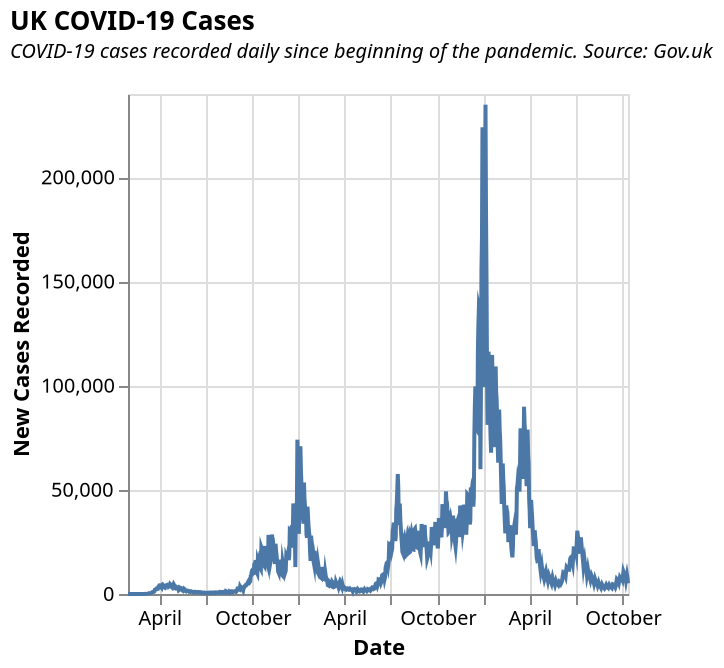 {
  "$schema": "https://vega.github.io/schema/vega-lite/v5.json",
  "description": "A simple bar chart with embedded data.",
  "title": {
    "text": "UK COVID-19 Cases",
    "subtitle": [
      "COVID-19 cases recorded daily since beginning of the pandemic. Source: Gov.uk ",
      ""
    ],
    "subtitleFontStyle": "italic",
    "subtitleFontSize": 10,
    "anchor": "start",
    "color": "black"
  },
  "height": 250,
  "width": 250,
  "data": {
    "values": [
      {
        "date": "2022-10-12",
        "newCasesBySpecimenDate": 5146
      },
      {
        "date": "2022-10-11",
        "newCasesBySpecimenDate": 7894
      },
      {
        "date": "2022-10-10",
        "newCasesBySpecimenDate": 9283
      },
      {
        "date": "2022-10-09",
        "newCasesBySpecimenDate": 7843
      },
      {
        "date": "2022-10-08",
        "newCasesBySpecimenDate": 6393
      },
      {
        "date": "2022-10-07",
        "newCasesBySpecimenDate": 8028
      },
      {
        "date": "2022-10-06",
        "newCasesBySpecimenDate": 8516
      },
      {
        "date": "2022-10-05",
        "newCasesBySpecimenDate": 9340
      },
      {
        "date": "2022-10-04",
        "newCasesBySpecimenDate": 10134
      },
      {
        "date": "2022-10-03",
        "newCasesBySpecimenDate": 10825
      },
      {
        "date": "2022-10-02",
        "newCasesBySpecimenDate": 8573
      },
      {
        "date": "2022-10-01",
        "newCasesBySpecimenDate": 6552
      },
      {
        "date": "2022-09-30",
        "newCasesBySpecimenDate": 7071
      },
      {
        "date": "2022-09-29",
        "newCasesBySpecimenDate": 7321
      },
      {
        "date": "2022-09-28",
        "newCasesBySpecimenDate": 7759
      },
      {
        "date": "2022-09-27",
        "newCasesBySpecimenDate": 7603
      },
      {
        "date": "2022-09-26",
        "newCasesBySpecimenDate": 8018
      },
      {
        "date": "2022-09-25",
        "newCasesBySpecimenDate": 6722
      },
      {
        "date": "2022-09-24",
        "newCasesBySpecimenDate": 5302
      },
      {
        "date": "2022-09-23",
        "newCasesBySpecimenDate": 5995
      },
      {
        "date": "2022-09-22",
        "newCasesBySpecimenDate": 6285
      },
      {
        "date": "2022-09-21",
        "newCasesBySpecimenDate": 6915
      },
      {
        "date": "2022-09-20",
        "newCasesBySpecimenDate": 7194
      },
      {
        "date": "2022-09-19",
        "newCasesBySpecimenDate": 5701
      },
      {
        "date": "2022-09-18",
        "newCasesBySpecimenDate": 3937
      },
      {
        "date": "2022-09-17",
        "newCasesBySpecimenDate": 3176
      },
      {
        "date": "2022-09-16",
        "newCasesBySpecimenDate": 3700
      },
      {
        "date": "2022-09-15",
        "newCasesBySpecimenDate": 4176
      },
      {
        "date": "2022-09-14",
        "newCasesBySpecimenDate": 4404
      },
      {
        "date": "2022-09-13",
        "newCasesBySpecimenDate": 4556
      },
      {
        "date": "2022-09-12",
        "newCasesBySpecimenDate": 4676
      },
      {
        "date": "2022-09-11",
        "newCasesBySpecimenDate": 3869
      },
      {
        "date": "2022-09-10",
        "newCasesBySpecimenDate": 2855
      },
      {
        "date": "2022-09-09",
        "newCasesBySpecimenDate": 3097
      },
      {
        "date": "2022-09-08",
        "newCasesBySpecimenDate": 3250
      },
      {
        "date": "2022-09-07",
        "newCasesBySpecimenDate": 3743
      },
      {
        "date": "2022-09-06",
        "newCasesBySpecimenDate": 3930
      },
      {
        "date": "2022-09-05",
        "newCasesBySpecimenDate": 4382
      },
      {
        "date": "2022-09-04",
        "newCasesBySpecimenDate": 3759
      },
      {
        "date": "2022-09-03",
        "newCasesBySpecimenDate": 2969
      },
      {
        "date": "2022-09-02",
        "newCasesBySpecimenDate": 3235
      },
      {
        "date": "2022-09-01",
        "newCasesBySpecimenDate": 3760
      },
      {
        "date": "2022-08-31",
        "newCasesBySpecimenDate": 3964
      },
      {
        "date": "2022-08-30",
        "newCasesBySpecimenDate": 4473
      },
      {
        "date": "2022-08-29",
        "newCasesBySpecimenDate": 3936
      },
      {
        "date": "2022-08-28",
        "newCasesBySpecimenDate": 2881
      },
      {
        "date": "2022-08-27",
        "newCasesBySpecimenDate": 2586
      },
      {
        "date": "2022-08-26",
        "newCasesBySpecimenDate": 2988
      },
      {
        "date": "2022-08-25",
        "newCasesBySpecimenDate": 3252
      },
      {
        "date": "2022-08-24",
        "newCasesBySpecimenDate": 3894
      },
      {
        "date": "2022-08-23",
        "newCasesBySpecimenDate": 4015
      },
      {
        "date": "2022-08-22",
        "newCasesBySpecimenDate": 4505
      },
      {
        "date": "2022-08-21",
        "newCasesBySpecimenDate": 3534
      },
      {
        "date": "2022-08-20",
        "newCasesBySpecimenDate": 2828
      },
      {
        "date": "2022-08-19",
        "newCasesBySpecimenDate": 3313
      },
      {
        "date": "2022-08-18",
        "newCasesBySpecimenDate": 3856
      },
      {
        "date": "2022-08-17",
        "newCasesBySpecimenDate": 4381
      },
      {
        "date": "2022-08-16",
        "newCasesBySpecimenDate": 4827
      },
      {
        "date": "2022-08-15",
        "newCasesBySpecimenDate": 5592
      },
      {
        "date": "2022-08-14",
        "newCasesBySpecimenDate": 4778
      },
      {
        "date": "2022-08-13",
        "newCasesBySpecimenDate": 3967
      },
      {
        "date": "2022-08-12",
        "newCasesBySpecimenDate": 4774
      },
      {
        "date": "2022-08-11",
        "newCasesBySpecimenDate": 5440
      },
      {
        "date": "2022-08-10",
        "newCasesBySpecimenDate": 5989
      },
      {
        "date": "2022-08-09",
        "newCasesBySpecimenDate": 6460
      },
      {
        "date": "2022-08-08",
        "newCasesBySpecimenDate": 7223
      },
      {
        "date": "2022-08-07",
        "newCasesBySpecimenDate": 5898
      },
      {
        "date": "2022-08-06",
        "newCasesBySpecimenDate": 4850
      },
      {
        "date": "2022-08-05",
        "newCasesBySpecimenDate": 5858
      },
      {
        "date": "2022-08-04",
        "newCasesBySpecimenDate": 6517
      },
      {
        "date": "2022-08-03",
        "newCasesBySpecimenDate": 7410
      },
      {
        "date": "2022-08-02",
        "newCasesBySpecimenDate": 8161
      },
      {
        "date": "2022-08-01",
        "newCasesBySpecimenDate": 8812
      },
      {
        "date": "2022-07-31",
        "newCasesBySpecimenDate": 7667
      },
      {
        "date": "2022-07-30",
        "newCasesBySpecimenDate": 6612
      },
      {
        "date": "2022-07-29",
        "newCasesBySpecimenDate": 7582
      },
      {
        "date": "2022-07-28",
        "newCasesBySpecimenDate": 8338
      },
      {
        "date": "2022-07-27",
        "newCasesBySpecimenDate": 9431
      },
      {
        "date": "2022-07-26",
        "newCasesBySpecimenDate": 10480
      },
      {
        "date": "2022-07-25",
        "newCasesBySpecimenDate": 11927
      },
      {
        "date": "2022-07-24",
        "newCasesBySpecimenDate": 10213
      },
      {
        "date": "2022-07-23",
        "newCasesBySpecimenDate": 8905
      },
      {
        "date": "2022-07-22",
        "newCasesBySpecimenDate": 11175
      },
      {
        "date": "2022-07-21",
        "newCasesBySpecimenDate": 12788
      },
      {
        "date": "2022-07-20",
        "newCasesBySpecimenDate": 14533
      },
      {
        "date": "2022-07-19",
        "newCasesBySpecimenDate": 14864
      },
      {
        "date": "2022-07-18",
        "newCasesBySpecimenDate": 16915
      },
      {
        "date": "2022-07-17",
        "newCasesBySpecimenDate": 15704
      },
      {
        "date": "2022-07-16",
        "newCasesBySpecimenDate": 13671
      },
      {
        "date": "2022-07-15",
        "newCasesBySpecimenDate": 16625
      },
      {
        "date": "2022-07-14",
        "newCasesBySpecimenDate": 19340
      },
      {
        "date": "2022-07-13",
        "newCasesBySpecimenDate": 21639
      },
      {
        "date": "2022-07-12",
        "newCasesBySpecimenDate": 24372
      },
      {
        "date": "2022-07-11",
        "newCasesBySpecimenDate": 27195
      },
      {
        "date": "2022-07-10",
        "newCasesBySpecimenDate": 23039
      },
      {
        "date": "2022-07-09",
        "newCasesBySpecimenDate": 19351
      },
      {
        "date": "2022-07-08",
        "newCasesBySpecimenDate": 22169
      },
      {
        "date": "2022-07-07",
        "newCasesBySpecimenDate": 24048
      },
      {
        "date": "2022-07-06",
        "newCasesBySpecimenDate": 26731
      },
      {
        "date": "2022-07-05",
        "newCasesBySpecimenDate": 28115
      },
      {
        "date": "2022-07-04",
        "newCasesBySpecimenDate": 30383
      },
      {
        "date": "2022-07-03",
        "newCasesBySpecimenDate": 25170
      },
      {
        "date": "2022-07-02",
        "newCasesBySpecimenDate": 19589
      },
      {
        "date": "2022-07-01",
        "newCasesBySpecimenDate": 21060
      },
      {
        "date": "2022-06-30",
        "newCasesBySpecimenDate": 21507
      },
      {
        "date": "2022-06-29",
        "newCasesBySpecimenDate": 21720
      },
      {
        "date": "2022-06-28",
        "newCasesBySpecimenDate": 21868
      },
      {
        "date": "2022-06-27",
        "newCasesBySpecimenDate": 21896
      },
      {
        "date": "2022-06-26",
        "newCasesBySpecimenDate": 18037
      },
      {
        "date": "2022-06-25",
        "newCasesBySpecimenDate": 14472
      },
      {
        "date": "2022-06-24",
        "newCasesBySpecimenDate": 15623
      },
      {
        "date": "2022-06-23",
        "newCasesBySpecimenDate": 16696
      },
      {
        "date": "2022-06-22",
        "newCasesBySpecimenDate": 17761
      },
      {
        "date": "2022-06-21",
        "newCasesBySpecimenDate": 17529
      },
      {
        "date": "2022-06-20",
        "newCasesBySpecimenDate": 16917
      },
      {
        "date": "2022-06-19",
        "newCasesBySpecimenDate": 14523
      },
      {
        "date": "2022-06-18",
        "newCasesBySpecimenDate": 11636
      },
      {
        "date": "2022-06-17",
        "newCasesBySpecimenDate": 11641
      },
      {
        "date": "2022-06-16",
        "newCasesBySpecimenDate": 11911
      },
      {
        "date": "2022-06-15",
        "newCasesBySpecimenDate": 12386
      },
      {
        "date": "2022-06-14",
        "newCasesBySpecimenDate": 12660
      },
      {
        "date": "2022-06-13",
        "newCasesBySpecimenDate": 12955
      },
      {
        "date": "2022-06-12",
        "newCasesBySpecimenDate": 10716
      },
      {
        "date": "2022-06-11",
        "newCasesBySpecimenDate": 8466
      },
      {
        "date": "2022-06-10",
        "newCasesBySpecimenDate": 9154
      },
      {
        "date": "2022-06-09",
        "newCasesBySpecimenDate": 9588
      },
      {
        "date": "2022-06-08",
        "newCasesBySpecimenDate": 9953
      },
      {
        "date": "2022-06-07",
        "newCasesBySpecimenDate": 9482
      },
      {
        "date": "2022-06-06",
        "newCasesBySpecimenDate": 9799
      },
      {
        "date": "2022-06-05",
        "newCasesBySpecimenDate": 8351
      },
      {
        "date": "2022-06-04",
        "newCasesBySpecimenDate": 6277
      },
      {
        "date": "2022-06-03",
        "newCasesBySpecimenDate": 5582
      },
      {
        "date": "2022-06-02",
        "newCasesBySpecimenDate": 5081
      },
      {
        "date": "2022-06-01",
        "newCasesBySpecimenDate": 5713
      },
      {
        "date": "2022-05-31",
        "newCasesBySpecimenDate": 5732
      },
      {
        "date": "2022-05-30",
        "newCasesBySpecimenDate": 5927
      },
      {
        "date": "2022-05-29",
        "newCasesBySpecimenDate": 4686
      },
      {
        "date": "2022-05-28",
        "newCasesBySpecimenDate": 4153
      },
      {
        "date": "2022-05-27",
        "newCasesBySpecimenDate": 4492
      },
      {
        "date": "2022-05-26",
        "newCasesBySpecimenDate": 4818
      },
      {
        "date": "2022-05-25",
        "newCasesBySpecimenDate": 5190
      },
      {
        "date": "2022-05-24",
        "newCasesBySpecimenDate": 5593
      },
      {
        "date": "2022-05-23",
        "newCasesBySpecimenDate": 6247
      },
      {
        "date": "2022-05-22",
        "newCasesBySpecimenDate": 5151
      },
      {
        "date": "2022-05-21",
        "newCasesBySpecimenDate": 4243
      },
      {
        "date": "2022-05-20",
        "newCasesBySpecimenDate": 5047
      },
      {
        "date": "2022-05-19",
        "newCasesBySpecimenDate": 5784
      },
      {
        "date": "2022-05-18",
        "newCasesBySpecimenDate": 6390
      },
      {
        "date": "2022-05-17",
        "newCasesBySpecimenDate": 6831
      },
      {
        "date": "2022-05-16",
        "newCasesBySpecimenDate": 7883
      },
      {
        "date": "2022-05-15",
        "newCasesBySpecimenDate": 6730
      },
      {
        "date": "2022-05-14",
        "newCasesBySpecimenDate": 5139
      },
      {
        "date": "2022-05-13",
        "newCasesBySpecimenDate": 5790
      },
      {
        "date": "2022-05-12",
        "newCasesBySpecimenDate": 6374
      },
      {
        "date": "2022-05-11",
        "newCasesBySpecimenDate": 7262
      },
      {
        "date": "2022-05-10",
        "newCasesBySpecimenDate": 8152
      },
      {
        "date": "2022-05-09",
        "newCasesBySpecimenDate": 8871
      },
      {
        "date": "2022-05-08",
        "newCasesBySpecimenDate": 7664
      },
      {
        "date": "2022-05-07",
        "newCasesBySpecimenDate": 6353
      },
      {
        "date": "2022-05-06",
        "newCasesBySpecimenDate": 7509
      },
      {
        "date": "2022-05-05",
        "newCasesBySpecimenDate": 8582
      },
      {
        "date": "2022-05-04",
        "newCasesBySpecimenDate": 9775
      },
      {
        "date": "2022-05-03",
        "newCasesBySpecimenDate": 11149
      },
      {
        "date": "2022-05-02",
        "newCasesBySpecimenDate": 10327
      },
      {
        "date": "2022-05-01",
        "newCasesBySpecimenDate": 7718
      },
      {
        "date": "2022-04-30",
        "newCasesBySpecimenDate": 6864
      },
      {
        "date": "2022-04-29",
        "newCasesBySpecimenDate": 7987
      },
      {
        "date": "2022-04-28",
        "newCasesBySpecimenDate": 9048
      },
      {
        "date": "2022-04-27",
        "newCasesBySpecimenDate": 10117
      },
      {
        "date": "2022-04-26",
        "newCasesBySpecimenDate": 11293
      },
      {
        "date": "2022-04-25",
        "newCasesBySpecimenDate": 13395
      },
      {
        "date": "2022-04-24",
        "newCasesBySpecimenDate": 11867
      },
      {
        "date": "2022-04-23",
        "newCasesBySpecimenDate": 10571
      },
      {
        "date": "2022-04-22",
        "newCasesBySpecimenDate": 12520
      },
      {
        "date": "2022-04-21",
        "newCasesBySpecimenDate": 14518
      },
      {
        "date": "2022-04-20",
        "newCasesBySpecimenDate": 16963
      },
      {
        "date": "2022-04-19",
        "newCasesBySpecimenDate": 20591
      },
      {
        "date": "2022-04-18",
        "newCasesBySpecimenDate": 20561
      },
      {
        "date": "2022-04-17",
        "newCasesBySpecimenDate": 16262
      },
      {
        "date": "2022-04-16",
        "newCasesBySpecimenDate": 16087
      },
      {
        "date": "2022-04-15",
        "newCasesBySpecimenDate": 17301
      },
      {
        "date": "2022-04-14",
        "newCasesBySpecimenDate": 21434
      },
      {
        "date": "2022-04-13",
        "newCasesBySpecimenDate": 25506
      },
      {
        "date": "2022-04-12",
        "newCasesBySpecimenDate": 27380
      },
      {
        "date": "2022-04-11",
        "newCasesBySpecimenDate": 30597
      },
      {
        "date": "2022-04-10",
        "newCasesBySpecimenDate": 25638
      },
      {
        "date": "2022-04-09",
        "newCasesBySpecimenDate": 23014
      },
      {
        "date": "2022-04-08",
        "newCasesBySpecimenDate": 27388
      },
      {
        "date": "2022-04-07",
        "newCasesBySpecimenDate": 31745
      },
      {
        "date": "2022-04-06",
        "newCasesBySpecimenDate": 36888
      },
      {
        "date": "2022-04-05",
        "newCasesBySpecimenDate": 40394
      },
      {
        "date": "2022-04-04",
        "newCasesBySpecimenDate": 45133
      },
      {
        "date": "2022-04-03",
        "newCasesBySpecimenDate": 35601
      },
      {
        "date": "2022-04-02",
        "newCasesBySpecimenDate": 31605
      },
      {
        "date": "2022-04-01",
        "newCasesBySpecimenDate": 40343
      },
      {
        "date": "2022-03-31",
        "newCasesBySpecimenDate": 45876
      },
      {
        "date": "2022-03-30",
        "newCasesBySpecimenDate": 62747
      },
      {
        "date": "2022-03-29",
        "newCasesBySpecimenDate": 67443
      },
      {
        "date": "2022-03-28",
        "newCasesBySpecimenDate": 78903
      },
      {
        "date": "2022-03-27",
        "newCasesBySpecimenDate": 57998
      },
      {
        "date": "2022-03-26",
        "newCasesBySpecimenDate": 51773
      },
      {
        "date": "2022-03-25",
        "newCasesBySpecimenDate": 60256
      },
      {
        "date": "2022-03-24",
        "newCasesBySpecimenDate": 68603
      },
      {
        "date": "2022-03-23",
        "newCasesBySpecimenDate": 77596
      },
      {
        "date": "2022-03-22",
        "newCasesBySpecimenDate": 81847
      },
      {
        "date": "2022-03-21",
        "newCasesBySpecimenDate": 89906
      },
      {
        "date": "2022-03-20",
        "newCasesBySpecimenDate": 66902
      },
      {
        "date": "2022-03-19",
        "newCasesBySpecimenDate": 55211
      },
      {
        "date": "2022-03-18",
        "newCasesBySpecimenDate": 61903
      },
      {
        "date": "2022-03-17",
        "newCasesBySpecimenDate": 67684
      },
      {
        "date": "2022-03-16",
        "newCasesBySpecimenDate": 73954
      },
      {
        "date": "2022-03-15",
        "newCasesBySpecimenDate": 74100
      },
      {
        "date": "2022-03-14",
        "newCasesBySpecimenDate": 79517
      },
      {
        "date": "2022-03-13",
        "newCasesBySpecimenDate": 60265
      },
      {
        "date": "2022-03-12",
        "newCasesBySpecimenDate": 49154
      },
      {
        "date": "2022-03-11",
        "newCasesBySpecimenDate": 52270
      },
      {
        "date": "2022-03-10",
        "newCasesBySpecimenDate": 54298
      },
      {
        "date": "2022-03-09",
        "newCasesBySpecimenDate": 55490
      },
      {
        "date": "2022-03-08",
        "newCasesBySpecimenDate": 52340
      },
      {
        "date": "2022-03-07",
        "newCasesBySpecimenDate": 50984
      },
      {
        "date": "2022-03-06",
        "newCasesBySpecimenDate": 35912
      },
      {
        "date": "2022-03-05",
        "newCasesBySpecimenDate": 28504
      },
      {
        "date": "2022-03-04",
        "newCasesBySpecimenDate": 30605
      },
      {
        "date": "2022-03-03",
        "newCasesBySpecimenDate": 31533
      },
      {
        "date": "2022-03-02",
        "newCasesBySpecimenDate": 33360
      },
      {
        "date": "2022-03-01",
        "newCasesBySpecimenDate": 31857
      },
      {
        "date": "2022-02-28",
        "newCasesBySpecimenDate": 31858
      },
      {
        "date": "2022-02-27",
        "newCasesBySpecimenDate": 22165
      },
      {
        "date": "2022-02-26",
        "newCasesBySpecimenDate": 17601
      },
      {
        "date": "2022-02-25",
        "newCasesBySpecimenDate": 19532
      },
      {
        "date": "2022-02-24",
        "newCasesBySpecimenDate": 21883
      },
      {
        "date": "2022-02-23",
        "newCasesBySpecimenDate": 26008
      },
      {
        "date": "2022-02-22",
        "newCasesBySpecimenDate": 28019
      },
      {
        "date": "2022-02-21",
        "newCasesBySpecimenDate": 33030
      },
      {
        "date": "2022-02-20",
        "newCasesBySpecimenDate": 28408
      },
      {
        "date": "2022-02-19",
        "newCasesBySpecimenDate": 26430
      },
      {
        "date": "2022-02-18",
        "newCasesBySpecimenDate": 24922
      },
      {
        "date": "2022-02-17",
        "newCasesBySpecimenDate": 34168
      },
      {
        "date": "2022-02-16",
        "newCasesBySpecimenDate": 39443
      },
      {
        "date": "2022-02-15",
        "newCasesBySpecimenDate": 40144
      },
      {
        "date": "2022-02-14",
        "newCasesBySpecimenDate": 42491
      },
      {
        "date": "2022-02-13",
        "newCasesBySpecimenDate": 32326
      },
      {
        "date": "2022-02-12",
        "newCasesBySpecimenDate": 29140
      },
      {
        "date": "2022-02-11",
        "newCasesBySpecimenDate": 34942
      },
      {
        "date": "2022-02-10",
        "newCasesBySpecimenDate": 41331
      },
      {
        "date": "2022-02-09",
        "newCasesBySpecimenDate": 51015
      },
      {
        "date": "2022-02-08",
        "newCasesBySpecimenDate": 55437
      },
      {
        "date": "2022-02-07",
        "newCasesBySpecimenDate": 62672
      },
      {
        "date": "2022-02-06",
        "newCasesBySpecimenDate": 50143
      },
      {
        "date": "2022-02-05",
        "newCasesBySpecimenDate": 43233
      },
      {
        "date": "2022-02-04",
        "newCasesBySpecimenDate": 52556
      },
      {
        "date": "2022-02-03",
        "newCasesBySpecimenDate": 64031
      },
      {
        "date": "2022-02-02",
        "newCasesBySpecimenDate": 73907
      },
      {
        "date": "2022-02-01",
        "newCasesBySpecimenDate": 78512
      },
      {
        "date": "2022-01-31",
        "newCasesBySpecimenDate": 88500
      },
      {
        "date": "2022-01-30",
        "newCasesBySpecimenDate": 74976
      },
      {
        "date": "2022-01-29",
        "newCasesBySpecimenDate": 63018
      },
      {
        "date": "2022-01-28",
        "newCasesBySpecimenDate": 71682
      },
      {
        "date": "2022-01-27",
        "newCasesBySpecimenDate": 82727
      },
      {
        "date": "2022-01-26",
        "newCasesBySpecimenDate": 93211
      },
      {
        "date": "2022-01-25",
        "newCasesBySpecimenDate": 96954
      },
      {
        "date": "2022-01-24",
        "newCasesBySpecimenDate": 109233
      },
      {
        "date": "2022-01-23",
        "newCasesBySpecimenDate": 88557
      },
      {
        "date": "2022-01-22",
        "newCasesBySpecimenDate": 70483
      },
      {
        "date": "2022-01-21",
        "newCasesBySpecimenDate": 79172
      },
      {
        "date": "2022-01-20",
        "newCasesBySpecimenDate": 86953
      },
      {
        "date": "2022-01-19",
        "newCasesBySpecimenDate": 97334
      },
      {
        "date": "2022-01-18",
        "newCasesBySpecimenDate": 103308
      },
      {
        "date": "2022-01-17",
        "newCasesBySpecimenDate": 114776
      },
      {
        "date": "2022-01-16",
        "newCasesBySpecimenDate": 85596
      },
      {
        "date": "2022-01-15",
        "newCasesBySpecimenDate": 67820
      },
      {
        "date": "2022-01-14",
        "newCasesBySpecimenDate": 75174
      },
      {
        "date": "2022-01-13",
        "newCasesBySpecimenDate": 84132
      },
      {
        "date": "2022-01-12",
        "newCasesBySpecimenDate": 90002
      },
      {
        "date": "2022-01-11",
        "newCasesBySpecimenDate": 100978
      },
      {
        "date": "2022-01-10",
        "newCasesBySpecimenDate": 116341
      },
      {
        "date": "2022-01-09",
        "newCasesBySpecimenDate": 83079
      },
      {
        "date": "2022-01-08",
        "newCasesBySpecimenDate": 81218
      },
      {
        "date": "2022-01-07",
        "newCasesBySpecimenDate": 105081
      },
      {
        "date": "2022-01-06",
        "newCasesBySpecimenDate": 150786
      },
      {
        "date": "2022-01-05",
        "newCasesBySpecimenDate": 183794
      },
      {
        "date": "2022-01-04",
        "newCasesBySpecimenDate": 234873
      },
      {
        "date": "2022-01-03",
        "newCasesBySpecimenDate": 193612
      },
      {
        "date": "2022-01-02",
        "newCasesBySpecimenDate": 148606
      },
      {
        "date": "2022-01-01",
        "newCasesBySpecimenDate": 99297
      },
      {
        "date": "2021-12-31",
        "newCasesBySpecimenDate": 152884
      },
      {
        "date": "2021-12-30",
        "newCasesBySpecimenDate": 192822
      },
      {
        "date": "2021-12-29",
        "newCasesBySpecimenDate": 224026
      },
      {
        "date": "2021-12-28",
        "newCasesBySpecimenDate": 170580
      },
      {
        "date": "2021-12-27",
        "newCasesBySpecimenDate": 155564
      },
      {
        "date": "2021-12-26",
        "newCasesBySpecimenDate": 98906
      },
      {
        "date": "2021-12-25",
        "newCasesBySpecimenDate": 59912
      },
      {
        "date": "2021-12-24",
        "newCasesBySpecimenDate": 117562
      },
      {
        "date": "2021-12-23",
        "newCasesBySpecimenDate": 137022
      },
      {
        "date": "2021-12-22",
        "newCasesBySpecimenDate": 138142
      },
      {
        "date": "2021-12-21",
        "newCasesBySpecimenDate": 129598
      },
      {
        "date": "2021-12-20",
        "newCasesBySpecimenDate": 117577
      },
      {
        "date": "2021-12-19",
        "newCasesBySpecimenDate": 78493
      },
      {
        "date": "2021-12-18",
        "newCasesBySpecimenDate": 78930
      },
      {
        "date": "2021-12-17",
        "newCasesBySpecimenDate": 84949
      },
      {
        "date": "2021-12-16",
        "newCasesBySpecimenDate": 93798
      },
      {
        "date": "2021-12-15",
        "newCasesBySpecimenDate": 99651
      },
      {
        "date": "2021-12-14",
        "newCasesBySpecimenDate": 90715
      },
      {
        "date": "2021-12-13",
        "newCasesBySpecimenDate": 76508
      },
      {
        "date": "2021-12-12",
        "newCasesBySpecimenDate": 46366
      },
      {
        "date": "2021-12-11",
        "newCasesBySpecimenDate": 41940
      },
      {
        "date": "2021-12-10",
        "newCasesBySpecimenDate": 45017
      },
      {
        "date": "2021-12-09",
        "newCasesBySpecimenDate": 48816
      },
      {
        "date": "2021-12-08",
        "newCasesBySpecimenDate": 50057
      },
      {
        "date": "2021-12-07",
        "newCasesBySpecimenDate": 48140
      },
      {
        "date": "2021-12-06",
        "newCasesBySpecimenDate": 51121
      },
      {
        "date": "2021-12-05",
        "newCasesBySpecimenDate": 35037
      },
      {
        "date": "2021-12-04",
        "newCasesBySpecimenDate": 33378
      },
      {
        "date": "2021-12-03",
        "newCasesBySpecimenDate": 39222
      },
      {
        "date": "2021-12-02",
        "newCasesBySpecimenDate": 43046
      },
      {
        "date": "2021-12-01",
        "newCasesBySpecimenDate": 47262
      },
      {
        "date": "2021-11-30",
        "newCasesBySpecimenDate": 47631
      },
      {
        "date": "2021-11-29",
        "newCasesBySpecimenDate": 47940
      },
      {
        "date": "2021-11-28",
        "newCasesBySpecimenDate": 33855
      },
      {
        "date": "2021-11-27",
        "newCasesBySpecimenDate": 28456
      },
      {
        "date": "2021-11-26",
        "newCasesBySpecimenDate": 33665
      },
      {
        "date": "2021-11-25",
        "newCasesBySpecimenDate": 37142
      },
      {
        "date": "2021-11-24",
        "newCasesBySpecimenDate": 39880
      },
      {
        "date": "2021-11-23",
        "newCasesBySpecimenDate": 41015
      },
      {
        "date": "2021-11-22",
        "newCasesBySpecimenDate": 42869
      },
      {
        "date": "2021-11-21",
        "newCasesBySpecimenDate": 31763
      },
      {
        "date": "2021-11-20",
        "newCasesBySpecimenDate": 29868
      },
      {
        "date": "2021-11-19",
        "newCasesBySpecimenDate": 33186
      },
      {
        "date": "2021-11-18",
        "newCasesBySpecimenDate": 37098
      },
      {
        "date": "2021-11-17",
        "newCasesBySpecimenDate": 38256
      },
      {
        "date": "2021-11-16",
        "newCasesBySpecimenDate": 38655
      },
      {
        "date": "2021-11-15",
        "newCasesBySpecimenDate": 42478
      },
      {
        "date": "2021-11-14",
        "newCasesBySpecimenDate": 29597
      },
      {
        "date": "2021-11-13",
        "newCasesBySpecimenDate": 27356
      },
      {
        "date": "2021-11-12",
        "newCasesBySpecimenDate": 31339
      },
      {
        "date": "2021-11-11",
        "newCasesBySpecimenDate": 33700
      },
      {
        "date": "2021-11-10",
        "newCasesBySpecimenDate": 35390
      },
      {
        "date": "2021-11-09",
        "newCasesBySpecimenDate": 34679
      },
      {
        "date": "2021-11-08",
        "newCasesBySpecimenDate": 36140
      },
      {
        "date": "2021-11-07",
        "newCasesBySpecimenDate": 25447
      },
      {
        "date": "2021-11-06",
        "newCasesBySpecimenDate": 22581
      },
      {
        "date": "2021-11-05",
        "newCasesBySpecimenDate": 24405
      },
      {
        "date": "2021-11-04",
        "newCasesBySpecimenDate": 27378
      },
      {
        "date": "2021-11-03",
        "newCasesBySpecimenDate": 29396
      },
      {
        "date": "2021-11-02",
        "newCasesBySpecimenDate": 31328
      },
      {
        "date": "2021-11-01",
        "newCasesBySpecimenDate": 37663
      },
      {
        "date": "2021-10-31",
        "newCasesBySpecimenDate": 29564
      },
      {
        "date": "2021-10-30",
        "newCasesBySpecimenDate": 28243
      },
      {
        "date": "2021-10-29",
        "newCasesBySpecimenDate": 33995
      },
      {
        "date": "2021-10-28",
        "newCasesBySpecimenDate": 35077
      },
      {
        "date": "2021-10-27",
        "newCasesBySpecimenDate": 36524
      },
      {
        "date": "2021-10-26",
        "newCasesBySpecimenDate": 35276
      },
      {
        "date": "2021-10-25",
        "newCasesBySpecimenDate": 39957
      },
      {
        "date": "2021-10-24",
        "newCasesBySpecimenDate": 30092
      },
      {
        "date": "2021-10-23",
        "newCasesBySpecimenDate": 29747
      },
      {
        "date": "2021-10-22",
        "newCasesBySpecimenDate": 34507
      },
      {
        "date": "2021-10-21",
        "newCasesBySpecimenDate": 38580
      },
      {
        "date": "2021-10-20",
        "newCasesBySpecimenDate": 43963
      },
      {
        "date": "2021-10-19",
        "newCasesBySpecimenDate": 44630
      },
      {
        "date": "2021-10-18",
        "newCasesBySpecimenDate": 49257
      },
      {
        "date": "2021-10-17",
        "newCasesBySpecimenDate": 37502
      },
      {
        "date": "2021-10-16",
        "newCasesBySpecimenDate": 31639
      },
      {
        "date": "2021-10-15",
        "newCasesBySpecimenDate": 36631
      },
      {
        "date": "2021-10-14",
        "newCasesBySpecimenDate": 39263
      },
      {
        "date": "2021-10-13",
        "newCasesBySpecimenDate": 40545
      },
      {
        "date": "2021-10-12",
        "newCasesBySpecimenDate": 40892
      },
      {
        "date": "2021-10-11",
        "newCasesBySpecimenDate": 43115
      },
      {
        "date": "2021-10-10",
        "newCasesBySpecimenDate": 31499
      },
      {
        "date": "2021-10-09",
        "newCasesBySpecimenDate": 27180
      },
      {
        "date": "2021-10-08",
        "newCasesBySpecimenDate": 29848
      },
      {
        "date": "2021-10-07",
        "newCasesBySpecimenDate": 32158
      },
      {
        "date": "2021-10-06",
        "newCasesBySpecimenDate": 32547
      },
      {
        "date": "2021-10-05",
        "newCasesBySpecimenDate": 32268
      },
      {
        "date": "2021-10-04",
        "newCasesBySpecimenDate": 36476
      },
      {
        "date": "2021-10-03",
        "newCasesBySpecimenDate": 27137
      },
      {
        "date": "2021-10-02",
        "newCasesBySpecimenDate": 21873
      },
      {
        "date": "2021-10-01",
        "newCasesBySpecimenDate": 24134
      },
      {
        "date": "2021-09-30",
        "newCasesBySpecimenDate": 26809
      },
      {
        "date": "2021-09-29",
        "newCasesBySpecimenDate": 28688
      },
      {
        "date": "2021-09-28",
        "newCasesBySpecimenDate": 29627
      },
      {
        "date": "2021-09-27",
        "newCasesBySpecimenDate": 34595
      },
      {
        "date": "2021-09-26",
        "newCasesBySpecimenDate": 26814
      },
      {
        "date": "2021-09-25",
        "newCasesBySpecimenDate": 23389
      },
      {
        "date": "2021-09-24",
        "newCasesBySpecimenDate": 25755
      },
      {
        "date": "2021-09-23",
        "newCasesBySpecimenDate": 28340
      },
      {
        "date": "2021-09-22",
        "newCasesBySpecimenDate": 28789
      },
      {
        "date": "2021-09-21",
        "newCasesBySpecimenDate": 30547
      },
      {
        "date": "2021-09-20",
        "newCasesBySpecimenDate": 32121
      },
      {
        "date": "2021-09-19",
        "newCasesBySpecimenDate": 24789
      },
      {
        "date": "2021-09-18",
        "newCasesBySpecimenDate": 20926
      },
      {
        "date": "2021-09-17",
        "newCasesBySpecimenDate": 22375
      },
      {
        "date": "2021-09-16",
        "newCasesBySpecimenDate": 22319
      },
      {
        "date": "2021-09-15",
        "newCasesBySpecimenDate": 22414
      },
      {
        "date": "2021-09-14",
        "newCasesBySpecimenDate": 22640
      },
      {
        "date": "2021-09-13",
        "newCasesBySpecimenDate": 25199
      },
      {
        "date": "2021-09-12",
        "newCasesBySpecimenDate": 17879
      },
      {
        "date": "2021-09-11",
        "newCasesBySpecimenDate": 16956
      },
      {
        "date": "2021-09-10",
        "newCasesBySpecimenDate": 21031
      },
      {
        "date": "2021-09-09",
        "newCasesBySpecimenDate": 24440
      },
      {
        "date": "2021-09-08",
        "newCasesBySpecimenDate": 25659
      },
      {
        "date": "2021-09-07",
        "newCasesBySpecimenDate": 27938
      },
      {
        "date": "2021-09-06",
        "newCasesBySpecimenDate": 33135
      },
      {
        "date": "2021-09-05",
        "newCasesBySpecimenDate": 23457
      },
      {
        "date": "2021-09-04",
        "newCasesBySpecimenDate": 23409
      },
      {
        "date": "2021-09-03",
        "newCasesBySpecimenDate": 28727
      },
      {
        "date": "2021-09-02",
        "newCasesBySpecimenDate": 30637
      },
      {
        "date": "2021-09-01",
        "newCasesBySpecimenDate": 31601
      },
      {
        "date": "2021-08-31",
        "newCasesBySpecimenDate": 33565
      },
      {
        "date": "2021-08-30",
        "newCasesBySpecimenDate": 24972
      },
      {
        "date": "2021-08-29",
        "newCasesBySpecimenDate": 19151
      },
      {
        "date": "2021-08-28",
        "newCasesBySpecimenDate": 20136
      },
      {
        "date": "2021-08-27",
        "newCasesBySpecimenDate": 24251
      },
      {
        "date": "2021-08-26",
        "newCasesBySpecimenDate": 26482
      },
      {
        "date": "2021-08-25",
        "newCasesBySpecimenDate": 27901
      },
      {
        "date": "2021-08-24",
        "newCasesBySpecimenDate": 28212
      },
      {
        "date": "2021-08-23",
        "newCasesBySpecimenDate": 30333
      },
      {
        "date": "2021-08-22",
        "newCasesBySpecimenDate": 22409
      },
      {
        "date": "2021-08-21",
        "newCasesBySpecimenDate": 22602
      },
      {
        "date": "2021-08-20",
        "newCasesBySpecimenDate": 25555
      },
      {
        "date": "2021-08-19",
        "newCasesBySpecimenDate": 29080
      },
      {
        "date": "2021-08-18",
        "newCasesBySpecimenDate": 31426
      },
      {
        "date": "2021-08-17",
        "newCasesBySpecimenDate": 31094
      },
      {
        "date": "2021-08-16",
        "newCasesBySpecimenDate": 30860
      },
      {
        "date": "2021-08-15",
        "newCasesBySpecimenDate": 21279
      },
      {
        "date": "2021-08-14",
        "newCasesBySpecimenDate": 21336
      },
      {
        "date": "2021-08-13",
        "newCasesBySpecimenDate": 24991
      },
      {
        "date": "2021-08-12",
        "newCasesBySpecimenDate": 27690
      },
      {
        "date": "2021-08-11",
        "newCasesBySpecimenDate": 29134
      },
      {
        "date": "2021-08-10",
        "newCasesBySpecimenDate": 27610
      },
      {
        "date": "2021-08-09",
        "newCasesBySpecimenDate": 28292
      },
      {
        "date": "2021-08-08",
        "newCasesBySpecimenDate": 20157
      },
      {
        "date": "2021-08-07",
        "newCasesBySpecimenDate": 19957
      },
      {
        "date": "2021-08-06",
        "newCasesBySpecimenDate": 24852
      },
      {
        "date": "2021-08-05",
        "newCasesBySpecimenDate": 28125
      },
      {
        "date": "2021-08-04",
        "newCasesBySpecimenDate": 28895
      },
      {
        "date": "2021-08-03",
        "newCasesBySpecimenDate": 27061
      },
      {
        "date": "2021-08-02",
        "newCasesBySpecimenDate": 26580
      },
      {
        "date": "2021-08-01",
        "newCasesBySpecimenDate": 18714
      },
      {
        "date": "2021-07-31",
        "newCasesBySpecimenDate": 18449
      },
      {
        "date": "2021-07-30",
        "newCasesBySpecimenDate": 22110
      },
      {
        "date": "2021-07-29",
        "newCasesBySpecimenDate": 25361
      },
      {
        "date": "2021-07-28",
        "newCasesBySpecimenDate": 26925
      },
      {
        "date": "2021-07-27",
        "newCasesBySpecimenDate": 26026
      },
      {
        "date": "2021-07-26",
        "newCasesBySpecimenDate": 26540
      },
      {
        "date": "2021-07-25",
        "newCasesBySpecimenDate": 19657
      },
      {
        "date": "2021-07-24",
        "newCasesBySpecimenDate": 20276
      },
      {
        "date": "2021-07-23",
        "newCasesBySpecimenDate": 24586
      },
      {
        "date": "2021-07-22",
        "newCasesBySpecimenDate": 27711
      },
      {
        "date": "2021-07-21",
        "newCasesBySpecimenDate": 31676
      },
      {
        "date": "2021-07-20",
        "newCasesBySpecimenDate": 35948
      },
      {
        "date": "2021-07-19",
        "newCasesBySpecimenDate": 43401
      },
      {
        "date": "2021-07-18",
        "newCasesBySpecimenDate": 33163
      },
      {
        "date": "2021-07-17",
        "newCasesBySpecimenDate": 35280
      },
      {
        "date": "2021-07-16",
        "newCasesBySpecimenDate": 51137
      },
      {
        "date": "2021-07-15",
        "newCasesBySpecimenDate": 57583
      },
      {
        "date": "2021-07-14",
        "newCasesBySpecimenDate": 50319
      },
      {
        "date": "2021-07-13",
        "newCasesBySpecimenDate": 43246
      },
      {
        "date": "2021-07-12",
        "newCasesBySpecimenDate": 40478
      },
      {
        "date": "2021-07-11",
        "newCasesBySpecimenDate": 27418
      },
      {
        "date": "2021-07-10",
        "newCasesBySpecimenDate": 25411
      },
      {
        "date": "2021-07-09",
        "newCasesBySpecimenDate": 29049
      },
      {
        "date": "2021-07-08",
        "newCasesBySpecimenDate": 29925
      },
      {
        "date": "2021-07-07",
        "newCasesBySpecimenDate": 34274
      },
      {
        "date": "2021-07-06",
        "newCasesBySpecimenDate": 31627
      },
      {
        "date": "2021-07-05",
        "newCasesBySpecimenDate": 30215
      },
      {
        "date": "2021-07-04",
        "newCasesBySpecimenDate": 21806
      },
      {
        "date": "2021-07-03",
        "newCasesBySpecimenDate": 20638
      },
      {
        "date": "2021-07-02",
        "newCasesBySpecimenDate": 22288
      },
      {
        "date": "2021-07-01",
        "newCasesBySpecimenDate": 24267
      },
      {
        "date": "2021-06-30",
        "newCasesBySpecimenDate": 23941
      },
      {
        "date": "2021-06-29",
        "newCasesBySpecimenDate": 23250
      },
      {
        "date": "2021-06-28",
        "newCasesBySpecimenDate": 23511
      },
      {
        "date": "2021-06-27",
        "newCasesBySpecimenDate": 15407
      },
      {
        "date": "2021-06-26",
        "newCasesBySpecimenDate": 13486
      },
      {
        "date": "2021-06-25",
        "newCasesBySpecimenDate": 14901
      },
      {
        "date": "2021-06-24",
        "newCasesBySpecimenDate": 15082
      },
      {
        "date": "2021-06-23",
        "newCasesBySpecimenDate": 14805
      },
      {
        "date": "2021-06-22",
        "newCasesBySpecimenDate": 13564
      },
      {
        "date": "2021-06-21",
        "newCasesBySpecimenDate": 12706
      },
      {
        "date": "2021-06-20",
        "newCasesBySpecimenDate": 8204
      },
      {
        "date": "2021-06-19",
        "newCasesBySpecimenDate": 7126
      },
      {
        "date": "2021-06-18",
        "newCasesBySpecimenDate": 8772
      },
      {
        "date": "2021-06-17",
        "newCasesBySpecimenDate": 9523
      },
      {
        "date": "2021-06-16",
        "newCasesBySpecimenDate": 9411
      },
      {
        "date": "2021-06-15",
        "newCasesBySpecimenDate": 9149
      },
      {
        "date": "2021-06-14",
        "newCasesBySpecimenDate": 8941
      },
      {
        "date": "2021-06-13",
        "newCasesBySpecimenDate": 6075
      },
      {
        "date": "2021-06-12",
        "newCasesBySpecimenDate": 5422
      },
      {
        "date": "2021-06-11",
        "newCasesBySpecimenDate": 6510
      },
      {
        "date": "2021-06-10",
        "newCasesBySpecimenDate": 6717
      },
      {
        "date": "2021-06-09",
        "newCasesBySpecimenDate": 6919
      },
      {
        "date": "2021-06-08",
        "newCasesBySpecimenDate": 6630
      },
      {
        "date": "2021-06-07",
        "newCasesBySpecimenDate": 6790
      },
      {
        "date": "2021-06-06",
        "newCasesBySpecimenDate": 4729
      },
      {
        "date": "2021-06-05",
        "newCasesBySpecimenDate": 3964
      },
      {
        "date": "2021-06-04",
        "newCasesBySpecimenDate": 4885
      },
      {
        "date": "2021-06-03",
        "newCasesBySpecimenDate": 5129
      },
      {
        "date": "2021-06-02",
        "newCasesBySpecimenDate": 5039
      },
      {
        "date": "2021-06-01",
        "newCasesBySpecimenDate": 4515
      },
      {
        "date": "2021-05-31",
        "newCasesBySpecimenDate": 3170
      },
      {
        "date": "2021-05-30",
        "newCasesBySpecimenDate": 2598
      },
      {
        "date": "2021-05-29",
        "newCasesBySpecimenDate": 2462
      },
      {
        "date": "2021-05-28",
        "newCasesBySpecimenDate": 2929
      },
      {
        "date": "2021-05-27",
        "newCasesBySpecimenDate": 3075
      },
      {
        "date": "2021-05-26",
        "newCasesBySpecimenDate": 3178
      },
      {
        "date": "2021-05-25",
        "newCasesBySpecimenDate": 2797
      },
      {
        "date": "2021-05-24",
        "newCasesBySpecimenDate": 2749
      },
      {
        "date": "2021-05-23",
        "newCasesBySpecimenDate": 1918
      },
      {
        "date": "2021-05-22",
        "newCasesBySpecimenDate": 1606
      },
      {
        "date": "2021-05-21",
        "newCasesBySpecimenDate": 1870
      },
      {
        "date": "2021-05-20",
        "newCasesBySpecimenDate": 2000
      },
      {
        "date": "2021-05-19",
        "newCasesBySpecimenDate": 2260
      },
      {
        "date": "2021-05-18",
        "newCasesBySpecimenDate": 2241
      },
      {
        "date": "2021-05-17",
        "newCasesBySpecimenDate": 2341
      },
      {
        "date": "2021-05-16",
        "newCasesBySpecimenDate": 1586
      },
      {
        "date": "2021-05-15",
        "newCasesBySpecimenDate": 1304
      },
      {
        "date": "2021-05-14",
        "newCasesBySpecimenDate": 1538
      },
      {
        "date": "2021-05-13",
        "newCasesBySpecimenDate": 1737
      },
      {
        "date": "2021-05-12",
        "newCasesBySpecimenDate": 1868
      },
      {
        "date": "2021-05-11",
        "newCasesBySpecimenDate": 1871
      },
      {
        "date": "2021-05-10",
        "newCasesBySpecimenDate": 2324
      },
      {
        "date": "2021-05-09",
        "newCasesBySpecimenDate": 1985
      },
      {
        "date": "2021-05-08",
        "newCasesBySpecimenDate": 1300
      },
      {
        "date": "2021-05-07",
        "newCasesBySpecimenDate": 1656
      },
      {
        "date": "2021-05-06",
        "newCasesBySpecimenDate": 1966
      },
      {
        "date": "2021-05-05",
        "newCasesBySpecimenDate": 2203
      },
      {
        "date": "2021-05-04",
        "newCasesBySpecimenDate": 2198
      },
      {
        "date": "2021-05-03",
        "newCasesBySpecimenDate": 1806
      },
      {
        "date": "2021-05-02",
        "newCasesBySpecimenDate": 1305
      },
      {
        "date": "2021-05-01",
        "newCasesBySpecimenDate": 1209
      },
      {
        "date": "2021-04-30",
        "newCasesBySpecimenDate": 1528
      },
      {
        "date": "2021-04-29",
        "newCasesBySpecimenDate": 1901
      },
      {
        "date": "2021-04-28",
        "newCasesBySpecimenDate": 2153
      },
      {
        "date": "2021-04-27",
        "newCasesBySpecimenDate": 1808
      },
      {
        "date": "2021-04-26",
        "newCasesBySpecimenDate": 2268
      },
      {
        "date": "2021-04-25",
        "newCasesBySpecimenDate": 1897
      },
      {
        "date": "2021-04-24",
        "newCasesBySpecimenDate": 1300
      },
      {
        "date": "2021-04-23",
        "newCasesBySpecimenDate": 1701
      },
      {
        "date": "2021-04-22",
        "newCasesBySpecimenDate": 2032
      },
      {
        "date": "2021-04-21",
        "newCasesBySpecimenDate": 2299
      },
      {
        "date": "2021-04-20",
        "newCasesBySpecimenDate": 2112
      },
      {
        "date": "2021-04-19",
        "newCasesBySpecimenDate": 2268
      },
      {
        "date": "2021-04-18",
        "newCasesBySpecimenDate": 2281
      },
      {
        "date": "2021-04-17",
        "newCasesBySpecimenDate": 1398
      },
      {
        "date": "2021-04-16",
        "newCasesBySpecimenDate": 1963
      },
      {
        "date": "2021-04-15",
        "newCasesBySpecimenDate": 1959
      },
      {
        "date": "2021-04-14",
        "newCasesBySpecimenDate": 2068
      },
      {
        "date": "2021-04-13",
        "newCasesBySpecimenDate": 2060
      },
      {
        "date": "2021-04-12",
        "newCasesBySpecimenDate": 2398
      },
      {
        "date": "2021-04-11",
        "newCasesBySpecimenDate": 2020
      },
      {
        "date": "2021-04-10",
        "newCasesBySpecimenDate": 2009
      },
      {
        "date": "2021-04-09",
        "newCasesBySpecimenDate": 2481
      },
      {
        "date": "2021-04-08",
        "newCasesBySpecimenDate": 2651
      },
      {
        "date": "2021-04-07",
        "newCasesBySpecimenDate": 2752
      },
      {
        "date": "2021-04-06",
        "newCasesBySpecimenDate": 2755
      },
      {
        "date": "2021-04-05",
        "newCasesBySpecimenDate": 2314
      },
      {
        "date": "2021-04-04",
        "newCasesBySpecimenDate": 2043
      },
      {
        "date": "2021-04-03",
        "newCasesBySpecimenDate": 2119
      },
      {
        "date": "2021-04-02",
        "newCasesBySpecimenDate": 2248
      },
      {
        "date": "2021-04-01",
        "newCasesBySpecimenDate": 3067
      },
      {
        "date": "2021-03-31",
        "newCasesBySpecimenDate": 3341
      },
      {
        "date": "2021-03-30",
        "newCasesBySpecimenDate": 3135
      },
      {
        "date": "2021-03-29",
        "newCasesBySpecimenDate": 3422
      },
      {
        "date": "2021-03-28",
        "newCasesBySpecimenDate": 4476
      },
      {
        "date": "2021-03-27",
        "newCasesBySpecimenDate": 3136
      },
      {
        "date": "2021-03-26",
        "newCasesBySpecimenDate": 3803
      },
      {
        "date": "2021-03-25",
        "newCasesBySpecimenDate": 4674
      },
      {
        "date": "2021-03-24",
        "newCasesBySpecimenDate": 5321
      },
      {
        "date": "2021-03-23",
        "newCasesBySpecimenDate": 4563
      },
      {
        "date": "2021-03-22",
        "newCasesBySpecimenDate": 5399
      },
      {
        "date": "2021-03-21",
        "newCasesBySpecimenDate": 4677
      },
      {
        "date": "2021-03-20",
        "newCasesBySpecimenDate": 3513
      },
      {
        "date": "2021-03-19",
        "newCasesBySpecimenDate": 4329
      },
      {
        "date": "2021-03-18",
        "newCasesBySpecimenDate": 4680
      },
      {
        "date": "2021-03-17",
        "newCasesBySpecimenDate": 5046
      },
      {
        "date": "2021-03-16",
        "newCasesBySpecimenDate": 4919
      },
      {
        "date": "2021-03-15",
        "newCasesBySpecimenDate": 5638
      },
      {
        "date": "2021-03-14",
        "newCasesBySpecimenDate": 3707
      },
      {
        "date": "2021-03-13",
        "newCasesBySpecimenDate": 3590
      },
      {
        "date": "2021-03-12",
        "newCasesBySpecimenDate": 4766
      },
      {
        "date": "2021-03-11",
        "newCasesBySpecimenDate": 4848
      },
      {
        "date": "2021-03-10",
        "newCasesBySpecimenDate": 5223
      },
      {
        "date": "2021-03-09",
        "newCasesBySpecimenDate": 5488
      },
      {
        "date": "2021-03-08",
        "newCasesBySpecimenDate": 5818
      },
      {
        "date": "2021-03-07",
        "newCasesBySpecimenDate": 3677
      },
      {
        "date": "2021-03-06",
        "newCasesBySpecimenDate": 3832
      },
      {
        "date": "2021-03-05",
        "newCasesBySpecimenDate": 4728
      },
      {
        "date": "2021-03-04",
        "newCasesBySpecimenDate": 5011
      },
      {
        "date": "2021-03-03",
        "newCasesBySpecimenDate": 5305
      },
      {
        "date": "2021-03-02",
        "newCasesBySpecimenDate": 5951
      },
      {
        "date": "2021-03-01",
        "newCasesBySpecimenDate": 6215
      },
      {
        "date": "2021-02-28",
        "newCasesBySpecimenDate": 4112
      },
      {
        "date": "2021-02-27",
        "newCasesBySpecimenDate": 4254
      },
      {
        "date": "2021-02-26",
        "newCasesBySpecimenDate": 5884
      },
      {
        "date": "2021-02-25",
        "newCasesBySpecimenDate": 6935
      },
      {
        "date": "2021-02-24",
        "newCasesBySpecimenDate": 7620
      },
      {
        "date": "2021-02-23",
        "newCasesBySpecimenDate": 8536
      },
      {
        "date": "2021-02-22",
        "newCasesBySpecimenDate": 10278
      },
      {
        "date": "2021-02-21",
        "newCasesBySpecimenDate": 7032
      },
      {
        "date": "2021-02-20",
        "newCasesBySpecimenDate": 7161
      },
      {
        "date": "2021-02-19",
        "newCasesBySpecimenDate": 9246
      },
      {
        "date": "2021-02-18",
        "newCasesBySpecimenDate": 10304
      },
      {
        "date": "2021-02-17",
        "newCasesBySpecimenDate": 10419
      },
      {
        "date": "2021-02-16",
        "newCasesBySpecimenDate": 11270
      },
      {
        "date": "2021-02-15",
        "newCasesBySpecimenDate": 12953
      },
      {
        "date": "2021-02-14",
        "newCasesBySpecimenDate": 7780
      },
      {
        "date": "2021-02-13",
        "newCasesBySpecimenDate": 8025
      },
      {
        "date": "2021-02-12",
        "newCasesBySpecimenDate": 10986
      },
      {
        "date": "2021-02-11",
        "newCasesBySpecimenDate": 11637
      },
      {
        "date": "2021-02-10",
        "newCasesBySpecimenDate": 12272
      },
      {
        "date": "2021-02-09",
        "newCasesBySpecimenDate": 12696
      },
      {
        "date": "2021-02-08",
        "newCasesBySpecimenDate": 14370
      },
      {
        "date": "2021-02-07",
        "newCasesBySpecimenDate": 10457
      },
      {
        "date": "2021-02-06",
        "newCasesBySpecimenDate": 10951
      },
      {
        "date": "2021-02-05",
        "newCasesBySpecimenDate": 14462
      },
      {
        "date": "2021-02-04",
        "newCasesBySpecimenDate": 16717
      },
      {
        "date": "2021-02-03",
        "newCasesBySpecimenDate": 17948
      },
      {
        "date": "2021-02-02",
        "newCasesBySpecimenDate": 18194
      },
      {
        "date": "2021-02-01",
        "newCasesBySpecimenDate": 20765
      },
      {
        "date": "2021-01-31",
        "newCasesBySpecimenDate": 14138
      },
      {
        "date": "2021-01-30",
        "newCasesBySpecimenDate": 15524
      },
      {
        "date": "2021-01-29",
        "newCasesBySpecimenDate": 20362
      },
      {
        "date": "2021-01-28",
        "newCasesBySpecimenDate": 22523
      },
      {
        "date": "2021-01-27",
        "newCasesBySpecimenDate": 23899
      },
      {
        "date": "2021-01-26",
        "newCasesBySpecimenDate": 25210
      },
      {
        "date": "2021-01-25",
        "newCasesBySpecimenDate": 27972
      },
      {
        "date": "2021-01-24",
        "newCasesBySpecimenDate": 15883
      },
      {
        "date": "2021-01-23",
        "newCasesBySpecimenDate": 20426
      },
      {
        "date": "2021-01-22",
        "newCasesBySpecimenDate": 27741
      },
      {
        "date": "2021-01-21",
        "newCasesBySpecimenDate": 29633
      },
      {
        "date": "2021-01-20",
        "newCasesBySpecimenDate": 32679
      },
      {
        "date": "2021-01-19",
        "newCasesBySpecimenDate": 37056
      },
      {
        "date": "2021-01-18",
        "newCasesBySpecimenDate": 41936
      },
      {
        "date": "2021-01-17",
        "newCasesBySpecimenDate": 26976
      },
      {
        "date": "2021-01-16",
        "newCasesBySpecimenDate": 28412
      },
      {
        "date": "2021-01-15",
        "newCasesBySpecimenDate": 37878
      },
      {
        "date": "2021-01-14",
        "newCasesBySpecimenDate": 39659
      },
      {
        "date": "2021-01-13",
        "newCasesBySpecimenDate": 42303
      },
      {
        "date": "2021-01-12",
        "newCasesBySpecimenDate": 45968
      },
      {
        "date": "2021-01-11",
        "newCasesBySpecimenDate": 53519
      },
      {
        "date": "2021-01-10",
        "newCasesBySpecimenDate": 33749
      },
      {
        "date": "2021-01-09",
        "newCasesBySpecimenDate": 36419
      },
      {
        "date": "2021-01-08",
        "newCasesBySpecimenDate": 43494
      },
      {
        "date": "2021-01-07",
        "newCasesBySpecimenDate": 48132
      },
      {
        "date": "2021-01-06",
        "newCasesBySpecimenDate": 52752
      },
      {
        "date": "2021-01-05",
        "newCasesBySpecimenDate": 59599
      },
      {
        "date": "2021-01-04",
        "newCasesBySpecimenDate": 70920
      },
      {
        "date": "2021-01-03",
        "newCasesBySpecimenDate": 50664
      },
      {
        "date": "2021-01-02",
        "newCasesBySpecimenDate": 55428
      },
      {
        "date": "2021-01-01",
        "newCasesBySpecimenDate": 28879
      },
      {
        "date": "2020-12-31",
        "newCasesBySpecimenDate": 47823
      },
      {
        "date": "2020-12-30",
        "newCasesBySpecimenDate": 64243
      },
      {
        "date": "2020-12-29",
        "newCasesBySpecimenDate": 74058
      },
      {
        "date": "2020-12-28",
        "newCasesBySpecimenDate": 40846
      },
      {
        "date": "2020-12-27",
        "newCasesBySpecimenDate": 43250
      },
      {
        "date": "2020-12-26",
        "newCasesBySpecimenDate": 37462
      },
      {
        "date": "2020-12-25",
        "newCasesBySpecimenDate": 12926
      },
      {
        "date": "2020-12-24",
        "newCasesBySpecimenDate": 29287
      },
      {
        "date": "2020-12-23",
        "newCasesBySpecimenDate": 38383
      },
      {
        "date": "2020-12-22",
        "newCasesBySpecimenDate": 41741
      },
      {
        "date": "2020-12-21",
        "newCasesBySpecimenDate": 43446
      },
      {
        "date": "2020-12-20",
        "newCasesBySpecimenDate": 29556
      },
      {
        "date": "2020-12-19",
        "newCasesBySpecimenDate": 22196
      },
      {
        "date": "2020-12-18",
        "newCasesBySpecimenDate": 32426
      },
      {
        "date": "2020-12-17",
        "newCasesBySpecimenDate": 30160
      },
      {
        "date": "2020-12-16",
        "newCasesBySpecimenDate": 30650
      },
      {
        "date": "2020-12-15",
        "newCasesBySpecimenDate": 29652
      },
      {
        "date": "2020-12-14",
        "newCasesBySpecimenDate": 30019
      },
      {
        "date": "2020-12-13",
        "newCasesBySpecimenDate": 18409
      },
      {
        "date": "2020-12-12",
        "newCasesBySpecimenDate": 16268
      },
      {
        "date": "2020-12-11",
        "newCasesBySpecimenDate": 20177
      },
      {
        "date": "2020-12-10",
        "newCasesBySpecimenDate": 18850
      },
      {
        "date": "2020-12-09",
        "newCasesBySpecimenDate": 17744
      },
      {
        "date": "2020-12-08",
        "newCasesBySpecimenDate": 16937
      },
      {
        "date": "2020-12-07",
        "newCasesBySpecimenDate": 17663
      },
      {
        "date": "2020-12-06",
        "newCasesBySpecimenDate": 11036
      },
      {
        "date": "2020-12-05",
        "newCasesBySpecimenDate": 10302
      },
      {
        "date": "2020-12-04",
        "newCasesBySpecimenDate": 13065
      },
      {
        "date": "2020-12-03",
        "newCasesBySpecimenDate": 12762
      },
      {
        "date": "2020-12-02",
        "newCasesBySpecimenDate": 13662
      },
      {
        "date": "2020-12-01",
        "newCasesBySpecimenDate": 13731
      },
      {
        "date": "2020-11-30",
        "newCasesBySpecimenDate": 15227
      },
      {
        "date": "2020-11-29",
        "newCasesBySpecimenDate": 9067
      },
      {
        "date": "2020-11-28",
        "newCasesBySpecimenDate": 9347
      },
      {
        "date": "2020-11-27",
        "newCasesBySpecimenDate": 12460
      },
      {
        "date": "2020-11-26",
        "newCasesBySpecimenDate": 12459
      },
      {
        "date": "2020-11-25",
        "newCasesBySpecimenDate": 14154
      },
      {
        "date": "2020-11-24",
        "newCasesBySpecimenDate": 14264
      },
      {
        "date": "2020-11-23",
        "newCasesBySpecimenDate": 16472
      },
      {
        "date": "2020-11-22",
        "newCasesBySpecimenDate": 10216
      },
      {
        "date": "2020-11-21",
        "newCasesBySpecimenDate": 10806
      },
      {
        "date": "2020-11-20",
        "newCasesBySpecimenDate": 14960
      },
      {
        "date": "2020-11-19",
        "newCasesBySpecimenDate": 15797
      },
      {
        "date": "2020-11-18",
        "newCasesBySpecimenDate": 18549
      },
      {
        "date": "2020-11-17",
        "newCasesBySpecimenDate": 20676
      },
      {
        "date": "2020-11-16",
        "newCasesBySpecimenDate": 24135
      },
      {
        "date": "2020-11-15",
        "newCasesBySpecimenDate": 14421
      },
      {
        "date": "2020-11-14",
        "newCasesBySpecimenDate": 16290
      },
      {
        "date": "2020-11-13",
        "newCasesBySpecimenDate": 22009
      },
      {
        "date": "2020-11-12",
        "newCasesBySpecimenDate": 22320
      },
      {
        "date": "2020-11-11",
        "newCasesBySpecimenDate": 25065
      },
      {
        "date": "2020-11-10",
        "newCasesBySpecimenDate": 24836
      },
      {
        "date": "2020-11-09",
        "newCasesBySpecimenDate": 28561
      },
      {
        "date": "2020-11-08",
        "newCasesBySpecimenDate": 18273
      },
      {
        "date": "2020-11-07",
        "newCasesBySpecimenDate": 16888
      },
      {
        "date": "2020-11-06",
        "newCasesBySpecimenDate": 21180
      },
      {
        "date": "2020-11-05",
        "newCasesBySpecimenDate": 21205
      },
      {
        "date": "2020-11-04",
        "newCasesBySpecimenDate": 21053
      },
      {
        "date": "2020-11-03",
        "newCasesBySpecimenDate": 22690
      },
      {
        "date": "2020-11-02",
        "newCasesBySpecimenDate": 28394
      },
      {
        "date": "2020-11-01",
        "newCasesBySpecimenDate": 13611
      },
      {
        "date": "2020-10-31",
        "newCasesBySpecimenDate": 14565
      },
      {
        "date": "2020-10-30",
        "newCasesBySpecimenDate": 19899
      },
      {
        "date": "2020-10-29",
        "newCasesBySpecimenDate": 20257
      },
      {
        "date": "2020-10-28",
        "newCasesBySpecimenDate": 20547
      },
      {
        "date": "2020-10-27",
        "newCasesBySpecimenDate": 20761
      },
      {
        "date": "2020-10-26",
        "newCasesBySpecimenDate": 23033
      },
      {
        "date": "2020-10-25",
        "newCasesBySpecimenDate": 13354
      },
      {
        "date": "2020-10-24",
        "newCasesBySpecimenDate": 13713
      },
      {
        "date": "2020-10-23",
        "newCasesBySpecimenDate": 18359
      },
      {
        "date": "2020-10-22",
        "newCasesBySpecimenDate": 19866
      },
      {
        "date": "2020-10-21",
        "newCasesBySpecimenDate": 21762
      },
      {
        "date": "2020-10-20",
        "newCasesBySpecimenDate": 21638
      },
      {
        "date": "2020-10-19",
        "newCasesBySpecimenDate": 22369
      },
      {
        "date": "2020-10-18",
        "newCasesBySpecimenDate": 11982
      },
      {
        "date": "2020-10-17",
        "newCasesBySpecimenDate": 12487
      },
      {
        "date": "2020-10-16",
        "newCasesBySpecimenDate": 14761
      },
      {
        "date": "2020-10-15",
        "newCasesBySpecimenDate": 15429
      },
      {
        "date": "2020-10-14",
        "newCasesBySpecimenDate": 16646
      },
      {
        "date": "2020-10-13",
        "newCasesBySpecimenDate": 15660
      },
      {
        "date": "2020-10-12",
        "newCasesBySpecimenDate": 16420
      },
      {
        "date": "2020-10-11",
        "newCasesBySpecimenDate": 9781
      },
      {
        "date": "2020-10-10",
        "newCasesBySpecimenDate": 10301
      },
      {
        "date": "2020-10-09",
        "newCasesBySpecimenDate": 13159
      },
      {
        "date": "2020-10-08",
        "newCasesBySpecimenDate": 15452
      },
      {
        "date": "2020-10-07",
        "newCasesBySpecimenDate": 15418
      },
      {
        "date": "2020-10-06",
        "newCasesBySpecimenDate": 14458
      },
      {
        "date": "2020-10-05",
        "newCasesBySpecimenDate": 14218
      },
      {
        "date": "2020-10-04",
        "newCasesBySpecimenDate": 9966
      },
      {
        "date": "2020-10-03",
        "newCasesBySpecimenDate": 9820
      },
      {
        "date": "2020-10-02",
        "newCasesBySpecimenDate": 11719
      },
      {
        "date": "2020-10-01",
        "newCasesBySpecimenDate": 11444
      },
      {
        "date": "2020-09-30",
        "newCasesBySpecimenDate": 10663
      },
      {
        "date": "2020-09-29",
        "newCasesBySpecimenDate": 8832
      },
      {
        "date": "2020-09-28",
        "newCasesBySpecimenDate": 8641
      },
      {
        "date": "2020-09-27",
        "newCasesBySpecimenDate": 6084
      },
      {
        "date": "2020-09-26",
        "newCasesBySpecimenDate": 5704
      },
      {
        "date": "2020-09-25",
        "newCasesBySpecimenDate": 6105
      },
      {
        "date": "2020-09-24",
        "newCasesBySpecimenDate": 6361
      },
      {
        "date": "2020-09-23",
        "newCasesBySpecimenDate": 5933
      },
      {
        "date": "2020-09-22",
        "newCasesBySpecimenDate": 5400
      },
      {
        "date": "2020-09-21",
        "newCasesBySpecimenDate": 4727
      },
      {
        "date": "2020-09-20",
        "newCasesBySpecimenDate": 4652
      },
      {
        "date": "2020-09-19",
        "newCasesBySpecimenDate": 4215
      },
      {
        "date": "2020-09-18",
        "newCasesBySpecimenDate": 4290
      },
      {
        "date": "2020-09-17",
        "newCasesBySpecimenDate": 3979
      },
      {
        "date": "2020-09-16",
        "newCasesBySpecimenDate": 3778
      },
      {
        "date": "2020-09-15",
        "newCasesBySpecimenDate": 3057
      },
      {
        "date": "2020-09-14",
        "newCasesBySpecimenDate": 2941
      },
      {
        "date": "2020-09-13",
        "newCasesBySpecimenDate": 1722
      },
      {
        "date": "2020-09-12",
        "newCasesBySpecimenDate": 2224
      },
      {
        "date": "2020-09-11",
        "newCasesBySpecimenDate": 2893
      },
      {
        "date": "2020-09-10",
        "newCasesBySpecimenDate": 3143
      },
      {
        "date": "2020-09-09",
        "newCasesBySpecimenDate": 2893
      },
      {
        "date": "2020-09-08",
        "newCasesBySpecimenDate": 3071
      },
      {
        "date": "2020-09-07",
        "newCasesBySpecimenDate": 3530
      },
      {
        "date": "2020-09-06",
        "newCasesBySpecimenDate": 2079
      },
      {
        "date": "2020-09-05",
        "newCasesBySpecimenDate": 2200
      },
      {
        "date": "2020-09-04",
        "newCasesBySpecimenDate": 2637
      },
      {
        "date": "2020-09-03",
        "newCasesBySpecimenDate": 2716
      },
      {
        "date": "2020-09-02",
        "newCasesBySpecimenDate": 2696
      },
      {
        "date": "2020-09-01",
        "newCasesBySpecimenDate": 1962
      },
      {
        "date": "2020-08-31",
        "newCasesBySpecimenDate": 1279
      },
      {
        "date": "2020-08-30",
        "newCasesBySpecimenDate": 987
      },
      {
        "date": "2020-08-29",
        "newCasesBySpecimenDate": 1051
      },
      {
        "date": "2020-08-28",
        "newCasesBySpecimenDate": 1395
      },
      {
        "date": "2020-08-27",
        "newCasesBySpecimenDate": 1356
      },
      {
        "date": "2020-08-26",
        "newCasesBySpecimenDate": 1181
      },
      {
        "date": "2020-08-25",
        "newCasesBySpecimenDate": 1085
      },
      {
        "date": "2020-08-24",
        "newCasesBySpecimenDate": 1157
      },
      {
        "date": "2020-08-23",
        "newCasesBySpecimenDate": 704
      },
      {
        "date": "2020-08-22",
        "newCasesBySpecimenDate": 732
      },
      {
        "date": "2020-08-21",
        "newCasesBySpecimenDate": 1031
      },
      {
        "date": "2020-08-20",
        "newCasesBySpecimenDate": 1254
      },
      {
        "date": "2020-08-19",
        "newCasesBySpecimenDate": 1109
      },
      {
        "date": "2020-08-18",
        "newCasesBySpecimenDate": 955
      },
      {
        "date": "2020-08-17",
        "newCasesBySpecimenDate": 1159
      },
      {
        "date": "2020-08-16",
        "newCasesBySpecimenDate": 534
      },
      {
        "date": "2020-08-15",
        "newCasesBySpecimenDate": 656
      },
      {
        "date": "2020-08-14",
        "newCasesBySpecimenDate": 1059
      },
      {
        "date": "2020-08-13",
        "newCasesBySpecimenDate": 1036
      },
      {
        "date": "2020-08-12",
        "newCasesBySpecimenDate": 1126
      },
      {
        "date": "2020-08-11",
        "newCasesBySpecimenDate": 1247
      },
      {
        "date": "2020-08-10",
        "newCasesBySpecimenDate": 1375
      },
      {
        "date": "2020-08-09",
        "newCasesBySpecimenDate": 569
      },
      {
        "date": "2020-08-08",
        "newCasesBySpecimenDate": 648
      },
      {
        "date": "2020-08-07",
        "newCasesBySpecimenDate": 892
      },
      {
        "date": "2020-08-06",
        "newCasesBySpecimenDate": 1005
      },
      {
        "date": "2020-08-05",
        "newCasesBySpecimenDate": 974
      },
      {
        "date": "2020-08-04",
        "newCasesBySpecimenDate": 965
      },
      {
        "date": "2020-08-03",
        "newCasesBySpecimenDate": 963
      },
      {
        "date": "2020-08-02",
        "newCasesBySpecimenDate": 518
      },
      {
        "date": "2020-08-01",
        "newCasesBySpecimenDate": 508
      },
      {
        "date": "2020-07-31",
        "newCasesBySpecimenDate": 644
      },
      {
        "date": "2020-07-30",
        "newCasesBySpecimenDate": 879
      },
      {
        "date": "2020-07-29",
        "newCasesBySpecimenDate": 994
      },
      {
        "date": "2020-07-28",
        "newCasesBySpecimenDate": 796
      },
      {
        "date": "2020-07-27",
        "newCasesBySpecimenDate": 824
      },
      {
        "date": "2020-07-26",
        "newCasesBySpecimenDate": 518
      },
      {
        "date": "2020-07-25",
        "newCasesBySpecimenDate": 499
      },
      {
        "date": "2020-07-24",
        "newCasesBySpecimenDate": 720
      },
      {
        "date": "2020-07-23",
        "newCasesBySpecimenDate": 741
      },
      {
        "date": "2020-07-22",
        "newCasesBySpecimenDate": 764
      },
      {
        "date": "2020-07-21",
        "newCasesBySpecimenDate": 697
      },
      {
        "date": "2020-07-20",
        "newCasesBySpecimenDate": 769
      },
      {
        "date": "2020-07-19",
        "newCasesBySpecimenDate": 419
      },
      {
        "date": "2020-07-18",
        "newCasesBySpecimenDate": 473
      },
      {
        "date": "2020-07-17",
        "newCasesBySpecimenDate": 548
      },
      {
        "date": "2020-07-16",
        "newCasesBySpecimenDate": 644
      },
      {
        "date": "2020-07-15",
        "newCasesBySpecimenDate": 726
      },
      {
        "date": "2020-07-14",
        "newCasesBySpecimenDate": 661
      },
      {
        "date": "2020-07-13",
        "newCasesBySpecimenDate": 694
      },
      {
        "date": "2020-07-12",
        "newCasesBySpecimenDate": 351
      },
      {
        "date": "2020-07-11",
        "newCasesBySpecimenDate": 433
      },
      {
        "date": "2020-07-10",
        "newCasesBySpecimenDate": 524
      },
      {
        "date": "2020-07-09",
        "newCasesBySpecimenDate": 688
      },
      {
        "date": "2020-07-08",
        "newCasesBySpecimenDate": 682
      },
      {
        "date": "2020-07-07",
        "newCasesBySpecimenDate": 565
      },
      {
        "date": "2020-07-06",
        "newCasesBySpecimenDate": 664
      },
      {
        "date": "2020-07-05",
        "newCasesBySpecimenDate": 544
      },
      {
        "date": "2020-07-04",
        "newCasesBySpecimenDate": 385
      },
      {
        "date": "2020-07-03",
        "newCasesBySpecimenDate": 536
      },
      {
        "date": "2020-07-02",
        "newCasesBySpecimenDate": 561
      },
      {
        "date": "2020-07-01",
        "newCasesBySpecimenDate": 607
      },
      {
        "date": "2020-06-30",
        "newCasesBySpecimenDate": 578
      },
      {
        "date": "2020-06-29",
        "newCasesBySpecimenDate": 666
      },
      {
        "date": "2020-06-28",
        "newCasesBySpecimenDate": 413
      },
      {
        "date": "2020-06-27",
        "newCasesBySpecimenDate": 506
      },
      {
        "date": "2020-06-26",
        "newCasesBySpecimenDate": 640
      },
      {
        "date": "2020-06-25",
        "newCasesBySpecimenDate": 643
      },
      {
        "date": "2020-06-24",
        "newCasesBySpecimenDate": 732
      },
      {
        "date": "2020-06-23",
        "newCasesBySpecimenDate": 727
      },
      {
        "date": "2020-06-22",
        "newCasesBySpecimenDate": 821
      },
      {
        "date": "2020-06-21",
        "newCasesBySpecimenDate": 550
      },
      {
        "date": "2020-06-20",
        "newCasesBySpecimenDate": 626
      },
      {
        "date": "2020-06-19",
        "newCasesBySpecimenDate": 818
      },
      {
        "date": "2020-06-18",
        "newCasesBySpecimenDate": 938
      },
      {
        "date": "2020-06-17",
        "newCasesBySpecimenDate": 914
      },
      {
        "date": "2020-06-16",
        "newCasesBySpecimenDate": 996
      },
      {
        "date": "2020-06-15",
        "newCasesBySpecimenDate": 944
      },
      {
        "date": "2020-06-14",
        "newCasesBySpecimenDate": 752
      },
      {
        "date": "2020-06-13",
        "newCasesBySpecimenDate": 785
      },
      {
        "date": "2020-06-12",
        "newCasesBySpecimenDate": 938
      },
      {
        "date": "2020-06-11",
        "newCasesBySpecimenDate": 915
      },
      {
        "date": "2020-06-10",
        "newCasesBySpecimenDate": 1086
      },
      {
        "date": "2020-06-09",
        "newCasesBySpecimenDate": 1066
      },
      {
        "date": "2020-06-08",
        "newCasesBySpecimenDate": 990
      },
      {
        "date": "2020-06-07",
        "newCasesBySpecimenDate": 668
      },
      {
        "date": "2020-06-06",
        "newCasesBySpecimenDate": 723
      },
      {
        "date": "2020-06-05",
        "newCasesBySpecimenDate": 1020
      },
      {
        "date": "2020-06-04",
        "newCasesBySpecimenDate": 1147
      },
      {
        "date": "2020-06-03",
        "newCasesBySpecimenDate": 1251
      },
      {
        "date": "2020-06-02",
        "newCasesBySpecimenDate": 1365
      },
      {
        "date": "2020-06-01",
        "newCasesBySpecimenDate": 1319
      },
      {
        "date": "2020-05-31",
        "newCasesBySpecimenDate": 984
      },
      {
        "date": "2020-05-30",
        "newCasesBySpecimenDate": 1010
      },
      {
        "date": "2020-05-29",
        "newCasesBySpecimenDate": 1374
      },
      {
        "date": "2020-05-28",
        "newCasesBySpecimenDate": 1575
      },
      {
        "date": "2020-05-27",
        "newCasesBySpecimenDate": 1616
      },
      {
        "date": "2020-05-26",
        "newCasesBySpecimenDate": 1461
      },
      {
        "date": "2020-05-25",
        "newCasesBySpecimenDate": 1389
      },
      {
        "date": "2020-05-24",
        "newCasesBySpecimenDate": 1206
      },
      {
        "date": "2020-05-23",
        "newCasesBySpecimenDate": 1309
      },
      {
        "date": "2020-05-22",
        "newCasesBySpecimenDate": 1798
      },
      {
        "date": "2020-05-21",
        "newCasesBySpecimenDate": 2277
      },
      {
        "date": "2020-05-20",
        "newCasesBySpecimenDate": 2359
      },
      {
        "date": "2020-05-19",
        "newCasesBySpecimenDate": 2602
      },
      {
        "date": "2020-05-18",
        "newCasesBySpecimenDate": 2226
      },
      {
        "date": "2020-05-17",
        "newCasesBySpecimenDate": 1593
      },
      {
        "date": "2020-05-16",
        "newCasesBySpecimenDate": 1781
      },
      {
        "date": "2020-05-15",
        "newCasesBySpecimenDate": 2145
      },
      {
        "date": "2020-05-14",
        "newCasesBySpecimenDate": 2222
      },
      {
        "date": "2020-05-13",
        "newCasesBySpecimenDate": 2899
      },
      {
        "date": "2020-05-12",
        "newCasesBySpecimenDate": 2940
      },
      {
        "date": "2020-05-11",
        "newCasesBySpecimenDate": 3088
      },
      {
        "date": "2020-05-10",
        "newCasesBySpecimenDate": 2013
      },
      {
        "date": "2020-05-09",
        "newCasesBySpecimenDate": 1797
      },
      {
        "date": "2020-05-08",
        "newCasesBySpecimenDate": 2622
      },
      {
        "date": "2020-05-07",
        "newCasesBySpecimenDate": 3205
      },
      {
        "date": "2020-05-06",
        "newCasesBySpecimenDate": 3264
      },
      {
        "date": "2020-05-05",
        "newCasesBySpecimenDate": 3148
      },
      {
        "date": "2020-05-04",
        "newCasesBySpecimenDate": 2851
      },
      {
        "date": "2020-05-03",
        "newCasesBySpecimenDate": 2648
      },
      {
        "date": "2020-05-02",
        "newCasesBySpecimenDate": 2762
      },
      {
        "date": "2020-05-01",
        "newCasesBySpecimenDate": 4109
      },
      {
        "date": "2020-04-30",
        "newCasesBySpecimenDate": 4314
      },
      {
        "date": "2020-04-29",
        "newCasesBySpecimenDate": 4737
      },
      {
        "date": "2020-04-28",
        "newCasesBySpecimenDate": 4113
      },
      {
        "date": "2020-04-27",
        "newCasesBySpecimenDate": 4056
      },
      {
        "date": "2020-04-26",
        "newCasesBySpecimenDate": 3137
      },
      {
        "date": "2020-04-25",
        "newCasesBySpecimenDate": 3381
      },
      {
        "date": "2020-04-24",
        "newCasesBySpecimenDate": 4352
      },
      {
        "date": "2020-04-23",
        "newCasesBySpecimenDate": 4575
      },
      {
        "date": "2020-04-22",
        "newCasesBySpecimenDate": 4812
      },
      {
        "date": "2020-04-21",
        "newCasesBySpecimenDate": 3995
      },
      {
        "date": "2020-04-20",
        "newCasesBySpecimenDate": 3698
      },
      {
        "date": "2020-04-19",
        "newCasesBySpecimenDate": 3494
      },
      {
        "date": "2020-04-18",
        "newCasesBySpecimenDate": 4142
      },
      {
        "date": "2020-04-17",
        "newCasesBySpecimenDate": 4088
      },
      {
        "date": "2020-04-16",
        "newCasesBySpecimenDate": 4360
      },
      {
        "date": "2020-04-15",
        "newCasesBySpecimenDate": 4240
      },
      {
        "date": "2020-04-14",
        "newCasesBySpecimenDate": 3568
      },
      {
        "date": "2020-04-13",
        "newCasesBySpecimenDate": 3463
      },
      {
        "date": "2020-04-12",
        "newCasesBySpecimenDate": 2958
      },
      {
        "date": "2020-04-11",
        "newCasesBySpecimenDate": 3085
      },
      {
        "date": "2020-04-10",
        "newCasesBySpecimenDate": 3590
      },
      {
        "date": "2020-04-09",
        "newCasesBySpecimenDate": 4076
      },
      {
        "date": "2020-04-08",
        "newCasesBySpecimenDate": 4315
      },
      {
        "date": "2020-04-07",
        "newCasesBySpecimenDate": 4605
      },
      {
        "date": "2020-04-06",
        "newCasesBySpecimenDate": 4407
      },
      {
        "date": "2020-04-05",
        "newCasesBySpecimenDate": 3094
      },
      {
        "date": "2020-04-04",
        "newCasesBySpecimenDate": 3405
      },
      {
        "date": "2020-04-03",
        "newCasesBySpecimenDate": 4102
      },
      {
        "date": "2020-04-02",
        "newCasesBySpecimenDate": 4097
      },
      {
        "date": "2020-04-01",
        "newCasesBySpecimenDate": 4150
      },
      {
        "date": "2020-03-31",
        "newCasesBySpecimenDate": 3816
      },
      {
        "date": "2020-03-30",
        "newCasesBySpecimenDate": 3514
      },
      {
        "date": "2020-03-29",
        "newCasesBySpecimenDate": 2449
      },
      {
        "date": "2020-03-28",
        "newCasesBySpecimenDate": 2379
      },
      {
        "date": "2020-03-27",
        "newCasesBySpecimenDate": 2672
      },
      {
        "date": "2020-03-26",
        "newCasesBySpecimenDate": 2633
      },
      {
        "date": "2020-03-25",
        "newCasesBySpecimenDate": 2284
      },
      {
        "date": "2020-03-24",
        "newCasesBySpecimenDate": 2041
      },
      {
        "date": "2020-03-23",
        "newCasesBySpecimenDate": 2010
      },
      {
        "date": "2020-03-22",
        "newCasesBySpecimenDate": 1212
      },
      {
        "date": "2020-03-21",
        "newCasesBySpecimenDate": 1040
      },
      {
        "date": "2020-03-20",
        "newCasesBySpecimenDate": 1096
      },
      {
        "date": "2020-03-19",
        "newCasesBySpecimenDate": 932
      },
      {
        "date": "2020-03-18",
        "newCasesBySpecimenDate": 910
      },
      {
        "date": "2020-03-17",
        "newCasesBySpecimenDate": 683
      },
      {
        "date": "2020-03-16",
        "newCasesBySpecimenDate": 552
      },
      {
        "date": "2020-03-15",
        "newCasesBySpecimenDate": 398
      },
      {
        "date": "2020-03-14",
        "newCasesBySpecimenDate": 315
      },
      {
        "date": "2020-03-13",
        "newCasesBySpecimenDate": 401
      },
      {
        "date": "2020-03-12",
        "newCasesBySpecimenDate": 421
      },
      {
        "date": "2020-03-11",
        "newCasesBySpecimenDate": 358
      },
      {
        "date": "2020-03-10",
        "newCasesBySpecimenDate": 229
      },
      {
        "date": "2020-03-09",
        "newCasesBySpecimenDate": 127
      },
      {
        "date": "2020-03-08",
        "newCasesBySpecimenDate": 50
      },
      {
        "date": "2020-03-07",
        "newCasesBySpecimenDate": 55
      },
      {
        "date": "2020-03-06",
        "newCasesBySpecimenDate": 74
      },
      {
        "date": "2020-03-05",
        "newCasesBySpecimenDate": 46
      },
      {
        "date": "2020-03-04",
        "newCasesBySpecimenDate": 49
      },
      {
        "date": "2020-03-03",
        "newCasesBySpecimenDate": 52
      },
      {
        "date": "2020-03-02",
        "newCasesBySpecimenDate": 40
      },
      {
        "date": "2020-03-01",
        "newCasesBySpecimenDate": 18
      },
      {
        "date": "2020-02-29",
        "newCasesBySpecimenDate": 4
      },
      {
        "date": "2020-02-28",
        "newCasesBySpecimenDate": 11
      },
      {
        "date": "2020-02-27",
        "newCasesBySpecimenDate": 7
      },
      {
        "date": "2020-02-26",
        "newCasesBySpecimenDate": 1
      },
      {
        "date": "2020-02-25",
        "newCasesBySpecimenDate": 3
      },
      {
        "date": "2020-02-24",
        "newCasesBySpecimenDate": 2
      },
      {
        "date": "2020-02-23",
        "newCasesBySpecimenDate": 6
      },
      {
        "date": "2020-02-22",
        "newCasesBySpecimenDate": 0
      },
      {
        "date": "2020-02-21",
        "newCasesBySpecimenDate": 2
      },
      {
        "date": "2020-02-20",
        "newCasesBySpecimenDate": 0
      },
      {
        "date": "2020-02-19",
        "newCasesBySpecimenDate": 0
      },
      {
        "date": "2020-02-18",
        "newCasesBySpecimenDate": 0
      },
      {
        "date": "2020-02-17",
        "newCasesBySpecimenDate": 1
      },
      {
        "date": "2020-02-16",
        "newCasesBySpecimenDate": 0
      },
      {
        "date": "2020-02-15",
        "newCasesBySpecimenDate": 0
      },
      {
        "date": "2020-02-14",
        "newCasesBySpecimenDate": 0
      },
      {
        "date": "2020-02-13",
        "newCasesBySpecimenDate": 1
      },
      {
        "date": "2020-02-12",
        "newCasesBySpecimenDate": 1
      },
      {
        "date": "2020-02-11",
        "newCasesBySpecimenDate": 4
      },
      {
        "date": "2020-02-10",
        "newCasesBySpecimenDate": 1
      },
      {
        "date": "2020-02-09",
        "newCasesBySpecimenDate": 1
      },
      {
        "date": "2020-02-08",
        "newCasesBySpecimenDate": 3
      },
      {
        "date": "2020-02-07",
        "newCasesBySpecimenDate": 0
      },
      {
        "date": "2020-02-06",
        "newCasesBySpecimenDate": 0
      },
      {
        "date": "2020-02-05",
        "newCasesBySpecimenDate": 1
      },
      {
        "date": "2020-02-04",
        "newCasesBySpecimenDate": 0
      },
      {
        "date": "2020-02-03",
        "newCasesBySpecimenDate": 18
      },
      {
        "date": "2020-02-02",
        "newCasesBySpecimenDate": 1
      },
      {
        "date": "2020-02-01",
        "newCasesBySpecimenDate": 0
      },
      {
        "date": "2020-01-31",
        "newCasesBySpecimenDate": 0
      },
      {
        "date": "2020-01-30",
        "newCasesBySpecimenDate": 1
      }
    ]
  },
  "mark": "line",
  "encoding": {
    "x": {
      "field": "date",
      "type": "temporal",
      "axis": {
        "labelAngle": 0
      },
      "title": "Date"
    },
    "y": {
      "field": "newCasesBySpecimenDate",
      "type": "quantitative",
      "title": "New Cases Recorded"
    }
  }
}